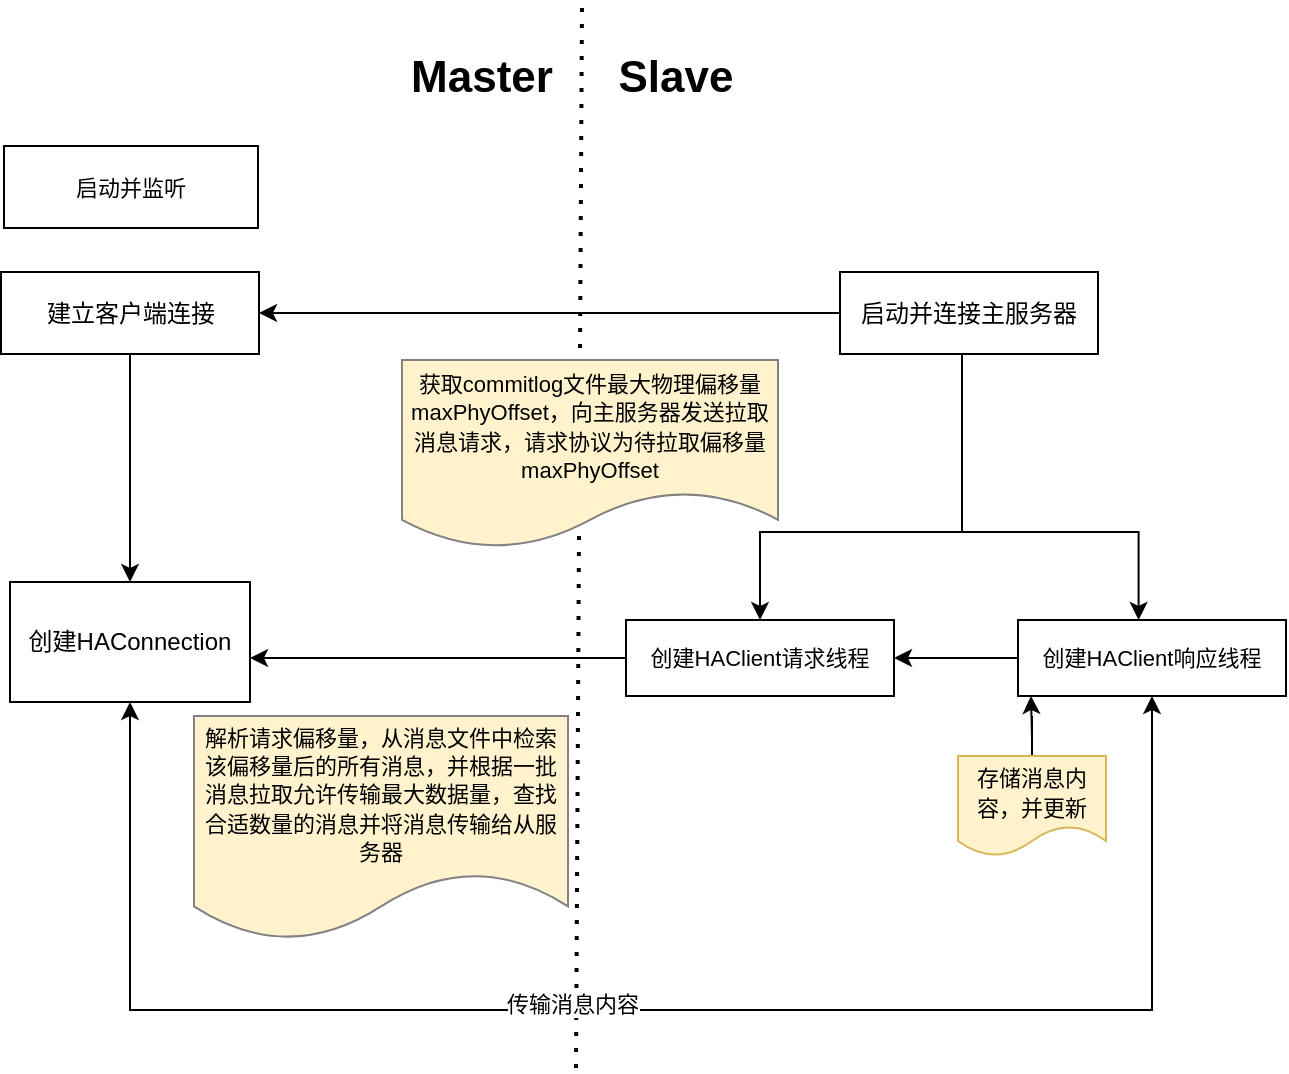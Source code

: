 <mxfile version="18.0.4" type="device"><diagram id="UKsV70BaCBrS7jrstzpD" name="Page-1"><mxGraphModel dx="1535" dy="647" grid="0" gridSize="10" guides="1" tooltips="1" connect="1" arrows="1" fold="1" page="0" pageScale="1" pageWidth="827" pageHeight="1169" math="0" shadow="0"><root><mxCell id="0"/><mxCell id="1" parent="0"/><mxCell id="2s5ECVuDCOZa1lUXmLOw-2" value="" style="endArrow=none;dashed=1;html=1;dashPattern=1 3;strokeWidth=2;rounded=0;" edge="1" parent="1"><mxGeometry width="50" height="50" relative="1" as="geometry"><mxPoint x="52" y="574" as="sourcePoint"/><mxPoint x="55" y="41" as="targetPoint"/></mxGeometry></mxCell><mxCell id="2s5ECVuDCOZa1lUXmLOw-24" style="edgeStyle=elbowEdgeStyle;rounded=0;orthogonalLoop=1;jettySize=auto;elbow=vertical;html=1;fontSize=22;" edge="1" parent="1" source="2s5ECVuDCOZa1lUXmLOw-4" target="2s5ECVuDCOZa1lUXmLOw-6"><mxGeometry relative="1" as="geometry"/></mxCell><mxCell id="2s5ECVuDCOZa1lUXmLOw-4" value="建立客户端连接" style="rounded=0;whiteSpace=wrap;html=1;" vertex="1" parent="1"><mxGeometry x="-235.5" y="176" width="129" height="41" as="geometry"/></mxCell><mxCell id="2s5ECVuDCOZa1lUXmLOw-8" style="edgeStyle=orthogonalEdgeStyle;rounded=0;orthogonalLoop=1;jettySize=auto;html=1;fontSize=11;" edge="1" parent="1" source="2s5ECVuDCOZa1lUXmLOw-5" target="2s5ECVuDCOZa1lUXmLOw-4"><mxGeometry relative="1" as="geometry"/></mxCell><mxCell id="2s5ECVuDCOZa1lUXmLOw-25" style="edgeStyle=elbowEdgeStyle;rounded=0;orthogonalLoop=1;jettySize=auto;elbow=vertical;html=1;fontSize=22;" edge="1" parent="1" source="2s5ECVuDCOZa1lUXmLOw-5" target="2s5ECVuDCOZa1lUXmLOw-11"><mxGeometry relative="1" as="geometry"><Array as="points"><mxPoint x="245" y="306"/><mxPoint x="255" y="306"/></Array></mxGeometry></mxCell><mxCell id="2s5ECVuDCOZa1lUXmLOw-26" style="edgeStyle=elbowEdgeStyle;rounded=0;orthogonalLoop=1;jettySize=auto;elbow=vertical;html=1;entryX=0.45;entryY=-0.001;entryDx=0;entryDy=0;entryPerimeter=0;fontSize=22;" edge="1" parent="1" target="2s5ECVuDCOZa1lUXmLOw-12"><mxGeometry relative="1" as="geometry"><mxPoint x="245" y="306" as="sourcePoint"/><Array as="points"><mxPoint x="291" y="306"/><mxPoint x="267" y="305"/><mxPoint x="294" y="300"/><mxPoint x="246" y="308"/></Array></mxGeometry></mxCell><mxCell id="2s5ECVuDCOZa1lUXmLOw-5" value="启动并连接主服务器" style="rounded=0;whiteSpace=wrap;html=1;" vertex="1" parent="1"><mxGeometry x="184" y="176" width="129" height="41" as="geometry"/></mxCell><mxCell id="2s5ECVuDCOZa1lUXmLOw-6" value="创建HAConnection" style="rounded=0;whiteSpace=wrap;html=1;" vertex="1" parent="1"><mxGeometry x="-231" y="331" width="120" height="60" as="geometry"/></mxCell><mxCell id="2s5ECVuDCOZa1lUXmLOw-7" value="&lt;font style=&quot;font-size: 11px;&quot;&gt;获取commitlog文件最大物理偏移量maxPhyOffset，向主服务器发送拉取消息请求，请求协议为待拉取偏移量maxPhyOffset&lt;/font&gt;" style="shape=document;whiteSpace=wrap;html=1;boundedLbl=1;fillColor=#fff2cc;strokeColor=#828282;" vertex="1" parent="1"><mxGeometry x="-35" y="220" width="188" height="94" as="geometry"/></mxCell><mxCell id="2s5ECVuDCOZa1lUXmLOw-10" value="启动并监听" style="rounded=0;whiteSpace=wrap;html=1;fontSize=11;" vertex="1" parent="1"><mxGeometry x="-234" y="113" width="127" height="41" as="geometry"/></mxCell><mxCell id="2s5ECVuDCOZa1lUXmLOw-30" style="edgeStyle=elbowEdgeStyle;rounded=0;orthogonalLoop=1;jettySize=auto;elbow=vertical;html=1;fontSize=22;" edge="1" parent="1" source="2s5ECVuDCOZa1lUXmLOw-11" target="2s5ECVuDCOZa1lUXmLOw-6"><mxGeometry relative="1" as="geometry"/></mxCell><mxCell id="2s5ECVuDCOZa1lUXmLOw-11" value="创建HAClient请求线程" style="rounded=0;whiteSpace=wrap;html=1;fontSize=11;" vertex="1" parent="1"><mxGeometry x="77" y="350" width="134" height="38" as="geometry"/></mxCell><mxCell id="2s5ECVuDCOZa1lUXmLOw-13" style="edgeStyle=orthogonalEdgeStyle;rounded=0;orthogonalLoop=1;jettySize=auto;html=1;fontSize=11;" edge="1" parent="1" source="2s5ECVuDCOZa1lUXmLOw-12" target="2s5ECVuDCOZa1lUXmLOw-11"><mxGeometry relative="1" as="geometry"/></mxCell><mxCell id="2s5ECVuDCOZa1lUXmLOw-12" value="创建HAClient响应线程" style="rounded=0;whiteSpace=wrap;html=1;fontSize=11;" vertex="1" parent="1"><mxGeometry x="273" y="350" width="134" height="38" as="geometry"/></mxCell><mxCell id="2s5ECVuDCOZa1lUXmLOw-17" style="edgeStyle=orthogonalEdgeStyle;rounded=0;orthogonalLoop=1;jettySize=auto;html=1;entryX=0.25;entryY=1;entryDx=0;entryDy=0;fontSize=11;" edge="1" parent="1" source="2s5ECVuDCOZa1lUXmLOw-16"><mxGeometry relative="1" as="geometry"><mxPoint x="279.5" y="388" as="targetPoint"/></mxGeometry></mxCell><mxCell id="2s5ECVuDCOZa1lUXmLOw-16" value="&lt;font style=&quot;font-size: 11px;&quot;&gt;存储消息内容，并更新&lt;/font&gt;" style="shape=document;whiteSpace=wrap;html=1;boundedLbl=1;fillColor=#fff2cc;strokeColor=#d6b656;" vertex="1" parent="1"><mxGeometry x="243" y="418" width="74" height="50" as="geometry"/></mxCell><mxCell id="2s5ECVuDCOZa1lUXmLOw-18" value="&lt;span style=&quot;font-size: 11px;&quot;&gt;解析请求偏移量，从消息文件中检索该偏移量后的所有消息，并根据一批消息拉取允许传输最大数据量，查找合适数量的消息并将消息传输给从服务器&lt;/span&gt;" style="shape=document;whiteSpace=wrap;html=1;boundedLbl=1;fillColor=#fff2cc;strokeColor=#828282;" vertex="1" parent="1"><mxGeometry x="-139" y="398" width="187" height="112" as="geometry"/></mxCell><mxCell id="2s5ECVuDCOZa1lUXmLOw-19" value="" style="endArrow=classic;startArrow=classic;html=1;rounded=0;fontSize=11;entryX=0.5;entryY=1;entryDx=0;entryDy=0;edgeStyle=elbowEdgeStyle;elbow=vertical;exitX=0.5;exitY=1;exitDx=0;exitDy=0;" edge="1" parent="1" source="2s5ECVuDCOZa1lUXmLOw-6" target="2s5ECVuDCOZa1lUXmLOw-12"><mxGeometry width="50" height="50" relative="1" as="geometry"><mxPoint x="-37" y="605" as="sourcePoint"/><mxPoint x="39" y="549" as="targetPoint"/><Array as="points"><mxPoint x="156" y="545"/></Array></mxGeometry></mxCell><mxCell id="2s5ECVuDCOZa1lUXmLOw-20" value="传输消息内容" style="edgeLabel;html=1;align=center;verticalAlign=middle;resizable=0;points=[];fontSize=11;" vertex="1" connectable="0" parent="2s5ECVuDCOZa1lUXmLOw-19"><mxGeometry x="-0.088" y="3" relative="1" as="geometry"><mxPoint as="offset"/></mxGeometry></mxCell><mxCell id="2s5ECVuDCOZa1lUXmLOw-22" value="&lt;b&gt;&lt;font style=&quot;font-size: 22px;&quot;&gt;Master&lt;/font&gt;&lt;/b&gt;" style="text;html=1;strokeColor=none;fillColor=none;align=center;verticalAlign=middle;whiteSpace=wrap;rounded=0;fontSize=11;" vertex="1" parent="1"><mxGeometry x="-25" y="64" width="60" height="30" as="geometry"/></mxCell><mxCell id="2s5ECVuDCOZa1lUXmLOw-23" value="&lt;b&gt;&lt;font style=&quot;font-size: 22px;&quot;&gt;Slave&lt;/font&gt;&lt;/b&gt;" style="text;html=1;strokeColor=none;fillColor=none;align=center;verticalAlign=middle;whiteSpace=wrap;rounded=0;fontSize=11;fontStyle=0" vertex="1" parent="1"><mxGeometry x="72" y="64" width="60" height="30" as="geometry"/></mxCell></root></mxGraphModel></diagram></mxfile>